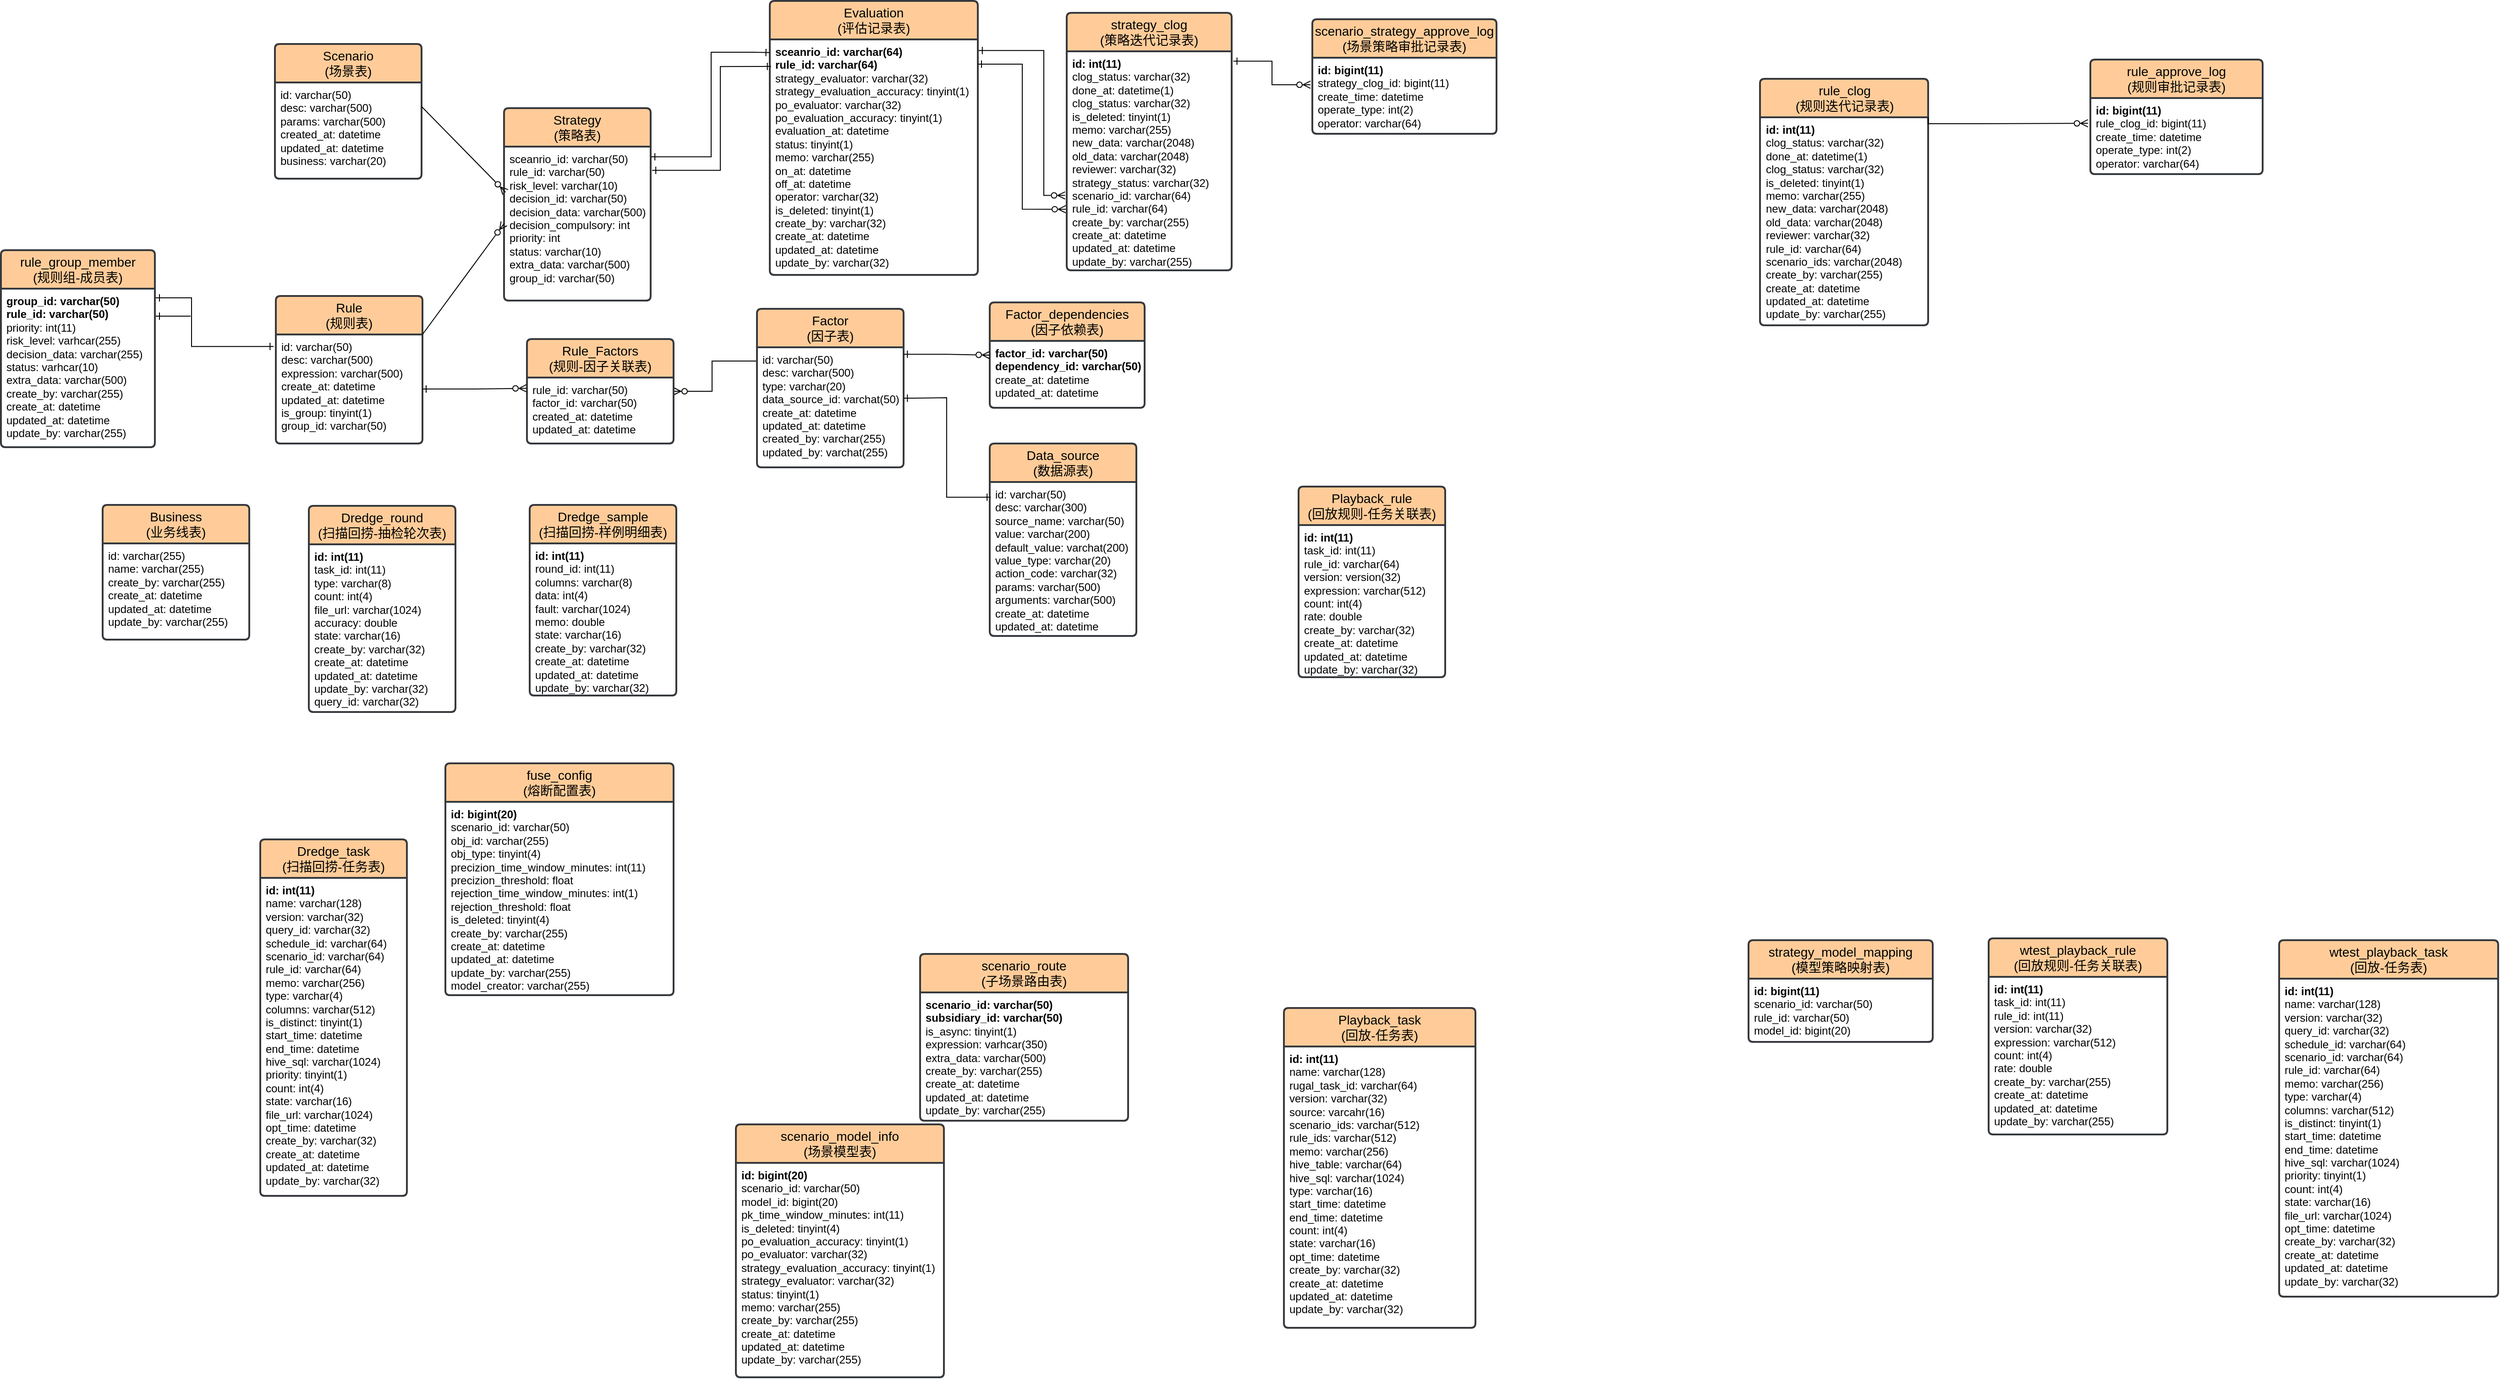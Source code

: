 <mxfile version="21.5.1" type="github">
  <diagram name="第 1 页" id="5t3NjeUMs80RB9Tgrbg6">
    <mxGraphModel dx="2882" dy="1372" grid="0" gridSize="10" guides="1" tooltips="1" connect="1" arrows="1" fold="1" page="0" pageScale="1" pageWidth="827" pageHeight="1169" background="none" math="0" shadow="0">
      <root>
        <mxCell id="0" />
        <mxCell id="1" parent="0" />
        <mxCell id="YN_snYb4k6XouH314AB_-72" style="edgeStyle=orthogonalEdgeStyle;rounded=0;orthogonalLoop=1;jettySize=auto;html=1;exitX=0.75;exitY=0;exitDx=0;exitDy=0;" edge="1" parent="1" source="YN_snYb4k6XouH314AB_-23" target="YN_snYb4k6XouH314AB_-22">
          <mxGeometry relative="1" as="geometry" />
        </mxCell>
        <mxCell id="26_FJcOAuXf4uYJPlZqO-40" value="Rule&lt;br&gt;(规则表)" style="swimlane;childLayout=stackLayout;horizontal=1;startSize=42;horizontalStack=0;rounded=1;fontSize=14;fontStyle=0;strokeWidth=2;resizeParent=0;resizeLast=1;shadow=0;dashed=0;align=center;arcSize=4;whiteSpace=wrap;html=1;fillColor=#ffcc99;strokeColor=#36393d;" parent="1" vertex="1">
          <mxGeometry x="-279" y="404" width="160" height="161" as="geometry">
            <mxRectangle x="42" y="189" width="64" height="42" as="alternateBounds" />
          </mxGeometry>
        </mxCell>
        <mxCell id="26_FJcOAuXf4uYJPlZqO-41" value="id: varchar(50)&lt;br&gt;desc: varchar(500)&lt;br&gt;expression: varchar(500)&lt;br&gt;create_at: datetime&lt;br&gt;updated_at: datetime&lt;br&gt;is_group: tinyint(1)&lt;br&gt;group_id: varchar(50)" style="align=left;strokeColor=none;fillColor=none;spacingLeft=4;fontSize=12;verticalAlign=top;resizable=0;rotatable=0;part=1;html=1;" parent="26_FJcOAuXf4uYJPlZqO-40" vertex="1">
          <mxGeometry y="42" width="160" height="119" as="geometry" />
        </mxCell>
        <mxCell id="26_FJcOAuXf4uYJPlZqO-42" style="edgeStyle=orthogonalEdgeStyle;rounded=0;orthogonalLoop=1;jettySize=auto;html=1;exitX=0.5;exitY=1;exitDx=0;exitDy=0;" parent="26_FJcOAuXf4uYJPlZqO-40" source="26_FJcOAuXf4uYJPlZqO-41" target="26_FJcOAuXf4uYJPlZqO-41" edge="1">
          <mxGeometry relative="1" as="geometry" />
        </mxCell>
        <mxCell id="26_FJcOAuXf4uYJPlZqO-43" value="Scenario&lt;br&gt;(场景表)" style="swimlane;childLayout=stackLayout;horizontal=1;startSize=42;horizontalStack=0;rounded=1;fontSize=14;fontStyle=0;strokeWidth=2;resizeParent=0;resizeLast=1;shadow=0;dashed=0;align=center;arcSize=4;whiteSpace=wrap;html=1;fillColor=#ffcc99;strokeColor=#36393d;" parent="1" vertex="1">
          <mxGeometry x="-280" y="129" width="160" height="147" as="geometry" />
        </mxCell>
        <mxCell id="26_FJcOAuXf4uYJPlZqO-44" value="id: varchar(50)&lt;br&gt;desc: varchar(500)&lt;br&gt;params: varchar(500)&lt;br&gt;created_at: datetime&lt;br&gt;updated_at: datetime&lt;br&gt;business: varchar(20)" style="align=left;strokeColor=none;fillColor=none;spacingLeft=4;fontSize=12;verticalAlign=top;resizable=0;rotatable=0;part=1;html=1;" parent="26_FJcOAuXf4uYJPlZqO-43" vertex="1">
          <mxGeometry y="42" width="160" height="105" as="geometry" />
        </mxCell>
        <mxCell id="26_FJcOAuXf4uYJPlZqO-45" style="edgeStyle=orthogonalEdgeStyle;rounded=0;orthogonalLoop=1;jettySize=auto;html=1;exitX=0.5;exitY=1;exitDx=0;exitDy=0;" parent="26_FJcOAuXf4uYJPlZqO-43" source="26_FJcOAuXf4uYJPlZqO-44" target="26_FJcOAuXf4uYJPlZqO-44" edge="1">
          <mxGeometry relative="1" as="geometry" />
        </mxCell>
        <mxCell id="26_FJcOAuXf4uYJPlZqO-50" value="Factor&lt;br&gt;(因子表)" style="swimlane;childLayout=stackLayout;horizontal=1;startSize=42;horizontalStack=0;rounded=1;fontSize=14;fontStyle=0;strokeWidth=2;resizeParent=0;resizeLast=1;shadow=0;dashed=0;align=center;arcSize=4;whiteSpace=wrap;html=1;fillColor=#ffcc99;strokeColor=#36393d;" parent="1" vertex="1">
          <mxGeometry x="246" y="418" width="160" height="173" as="geometry">
            <mxRectangle x="42" y="189" width="64" height="42" as="alternateBounds" />
          </mxGeometry>
        </mxCell>
        <mxCell id="26_FJcOAuXf4uYJPlZqO-51" value="id: varchar(50)&lt;br&gt;desc: varchar(500)&lt;br&gt;type: varchar(20)&lt;br&gt;data_source_id: varchat(50)&lt;br&gt;create_at: datetime&lt;br&gt;updated_at: datetime&lt;br&gt;created_by: varchar(255)&lt;br&gt;updated_by: varchat(255)" style="align=left;strokeColor=none;fillColor=none;spacingLeft=4;fontSize=12;verticalAlign=top;resizable=0;rotatable=0;part=1;html=1;" parent="26_FJcOAuXf4uYJPlZqO-50" vertex="1">
          <mxGeometry y="42" width="160" height="131" as="geometry" />
        </mxCell>
        <mxCell id="26_FJcOAuXf4uYJPlZqO-52" style="edgeStyle=orthogonalEdgeStyle;rounded=0;orthogonalLoop=1;jettySize=auto;html=1;exitX=0.5;exitY=1;exitDx=0;exitDy=0;" parent="26_FJcOAuXf4uYJPlZqO-50" source="26_FJcOAuXf4uYJPlZqO-51" target="26_FJcOAuXf4uYJPlZqO-51" edge="1">
          <mxGeometry relative="1" as="geometry" />
        </mxCell>
        <mxCell id="26_FJcOAuXf4uYJPlZqO-54" value="Data_source&lt;br&gt;(数据源表)" style="swimlane;childLayout=stackLayout;horizontal=1;startSize=42;horizontalStack=0;rounded=1;fontSize=14;fontStyle=0;strokeWidth=2;resizeParent=0;resizeLast=1;shadow=0;dashed=0;align=center;arcSize=4;whiteSpace=wrap;html=1;fillColor=#ffcc99;strokeColor=#36393d;" parent="1" vertex="1">
          <mxGeometry x="500" y="565" width="160" height="210" as="geometry">
            <mxRectangle x="42" y="189" width="64" height="42" as="alternateBounds" />
          </mxGeometry>
        </mxCell>
        <mxCell id="26_FJcOAuXf4uYJPlZqO-55" value="id: varchar(50)&lt;br&gt;desc: varchar(300)&lt;br&gt;source_name: varchar(50)&lt;br&gt;value: varchar(200)&lt;br&gt;default_value: varchat(200)&lt;br&gt;value_type: varchar(20)&lt;br&gt;action_code: varchar(32)&lt;br&gt;params: varchar(500)&lt;br&gt;arguments: varchar(500)&lt;br&gt;create_at: datetime&lt;br&gt;updated_at: datetime" style="align=left;strokeColor=none;fillColor=none;spacingLeft=4;fontSize=12;verticalAlign=top;resizable=0;rotatable=0;part=1;html=1;" parent="26_FJcOAuXf4uYJPlZqO-54" vertex="1">
          <mxGeometry y="42" width="160" height="168" as="geometry" />
        </mxCell>
        <mxCell id="26_FJcOAuXf4uYJPlZqO-56" style="edgeStyle=orthogonalEdgeStyle;rounded=0;orthogonalLoop=1;jettySize=auto;html=1;exitX=0.5;exitY=1;exitDx=0;exitDy=0;" parent="26_FJcOAuXf4uYJPlZqO-54" source="26_FJcOAuXf4uYJPlZqO-55" target="26_FJcOAuXf4uYJPlZqO-55" edge="1">
          <mxGeometry relative="1" as="geometry" />
        </mxCell>
        <mxCell id="26_FJcOAuXf4uYJPlZqO-61" value="Strategy&lt;br&gt;(策略表)" style="swimlane;childLayout=stackLayout;horizontal=1;startSize=42;horizontalStack=0;rounded=1;fontSize=14;fontStyle=0;strokeWidth=2;resizeParent=0;resizeLast=1;shadow=0;dashed=0;align=center;arcSize=4;whiteSpace=wrap;html=1;fillColor=#ffcc99;strokeColor=#36393d;" parent="1" vertex="1">
          <mxGeometry x="-30" y="199" width="160" height="210" as="geometry">
            <mxRectangle x="42" y="189" width="64" height="42" as="alternateBounds" />
          </mxGeometry>
        </mxCell>
        <mxCell id="26_FJcOAuXf4uYJPlZqO-62" value="sceanrio_id: varchar(50)&lt;br&gt;rule_id: varchar(50)&lt;br&gt;risk_level: varchar(10)&lt;br&gt;decision_id: varchar(50)&lt;br&gt;decision_data: varchar(500)&lt;br&gt;decision_compulsory: int&lt;br&gt;priority: int&lt;br&gt;status: varchar(10)&lt;br&gt;extra_data: varchar(500)&lt;br&gt;group_id: varchar(50)" style="align=left;strokeColor=none;fillColor=none;spacingLeft=4;fontSize=12;verticalAlign=top;resizable=0;rotatable=0;part=1;html=1;" parent="26_FJcOAuXf4uYJPlZqO-61" vertex="1">
          <mxGeometry y="42" width="160" height="168" as="geometry" />
        </mxCell>
        <mxCell id="26_FJcOAuXf4uYJPlZqO-63" style="edgeStyle=orthogonalEdgeStyle;rounded=0;orthogonalLoop=1;jettySize=auto;html=1;exitX=0.5;exitY=1;exitDx=0;exitDy=0;" parent="26_FJcOAuXf4uYJPlZqO-61" source="26_FJcOAuXf4uYJPlZqO-62" target="26_FJcOAuXf4uYJPlZqO-62" edge="1">
          <mxGeometry relative="1" as="geometry" />
        </mxCell>
        <mxCell id="26_FJcOAuXf4uYJPlZqO-64" style="rounded=0;orthogonalLoop=1;jettySize=auto;html=1;exitX=1;exitY=0;exitDx=0;exitDy=0;entryX=0;entryY=0.5;entryDx=0;entryDy=0;startArrow=none;startFill=0;endArrow=ERzeroToMany;endFill=0;" parent="1" source="26_FJcOAuXf4uYJPlZqO-41" target="26_FJcOAuXf4uYJPlZqO-62" edge="1">
          <mxGeometry relative="1" as="geometry" />
        </mxCell>
        <mxCell id="26_FJcOAuXf4uYJPlZqO-65" style="rounded=0;orthogonalLoop=1;jettySize=auto;html=1;exitX=1;exitY=0.25;exitDx=0;exitDy=0;entryX=0.01;entryY=0.296;entryDx=0;entryDy=0;entryPerimeter=0;startArrow=none;startFill=0;endArrow=ERzeroToMany;endFill=0;" parent="1" source="26_FJcOAuXf4uYJPlZqO-44" target="26_FJcOAuXf4uYJPlZqO-62" edge="1">
          <mxGeometry relative="1" as="geometry" />
        </mxCell>
        <mxCell id="26_FJcOAuXf4uYJPlZqO-69" style="rounded=0;orthogonalLoop=1;jettySize=auto;html=1;startArrow=ERzeroToMany;startFill=0;endArrow=none;endFill=0;edgeStyle=orthogonalEdgeStyle;" parent="1" source="26_FJcOAuXf4uYJPlZqO-66" edge="1">
          <mxGeometry relative="1" as="geometry">
            <mxPoint x="245" y="475" as="targetPoint" />
            <Array as="points">
              <mxPoint x="197" y="508" />
              <mxPoint x="197" y="475" />
            </Array>
          </mxGeometry>
        </mxCell>
        <mxCell id="26_FJcOAuXf4uYJPlZqO-66" value="Rule_Factors&lt;br&gt;(规则-因子关联表)" style="swimlane;childLayout=stackLayout;horizontal=1;startSize=42;horizontalStack=0;rounded=1;fontSize=14;fontStyle=0;strokeWidth=2;resizeParent=0;resizeLast=1;shadow=0;dashed=0;align=center;arcSize=4;whiteSpace=wrap;html=1;fillColor=#ffcc99;strokeColor=#36393d;" parent="1" vertex="1">
          <mxGeometry x="-5" y="451" width="160" height="114" as="geometry" />
        </mxCell>
        <mxCell id="26_FJcOAuXf4uYJPlZqO-67" value="rule_id: varchar(50)&lt;br&gt;factor_id: varchar(50)&lt;br&gt;created_at: datetime&lt;br&gt;updated_at: datetime" style="align=left;strokeColor=none;fillColor=none;spacingLeft=4;fontSize=12;verticalAlign=top;resizable=0;rotatable=0;part=1;html=1;" parent="26_FJcOAuXf4uYJPlZqO-66" vertex="1">
          <mxGeometry y="42" width="160" height="72" as="geometry" />
        </mxCell>
        <mxCell id="26_FJcOAuXf4uYJPlZqO-68" style="edgeStyle=orthogonalEdgeStyle;rounded=0;orthogonalLoop=1;jettySize=auto;html=1;exitX=0.5;exitY=1;exitDx=0;exitDy=0;" parent="26_FJcOAuXf4uYJPlZqO-66" source="26_FJcOAuXf4uYJPlZqO-67" target="26_FJcOAuXf4uYJPlZqO-67" edge="1">
          <mxGeometry relative="1" as="geometry" />
        </mxCell>
        <mxCell id="26_FJcOAuXf4uYJPlZqO-70" style="edgeStyle=orthogonalEdgeStyle;rounded=0;orthogonalLoop=1;jettySize=auto;html=1;entryX=-0.003;entryY=0.163;entryDx=0;entryDy=0;entryPerimeter=0;endArrow=ERzeroToMany;endFill=0;startArrow=ERone;startFill=0;" parent="1" source="26_FJcOAuXf4uYJPlZqO-41" target="26_FJcOAuXf4uYJPlZqO-67" edge="1">
          <mxGeometry relative="1" as="geometry" />
        </mxCell>
        <mxCell id="YN_snYb4k6XouH314AB_-1" value="Business&lt;br&gt;(业务线表)" style="swimlane;childLayout=stackLayout;horizontal=1;startSize=42;horizontalStack=0;rounded=1;fontSize=14;fontStyle=0;strokeWidth=2;resizeParent=0;resizeLast=1;shadow=0;dashed=0;align=center;arcSize=4;whiteSpace=wrap;html=1;fillColor=#ffcc99;strokeColor=#36393d;" vertex="1" parent="1">
          <mxGeometry x="-468" y="632" width="160" height="147" as="geometry" />
        </mxCell>
        <mxCell id="YN_snYb4k6XouH314AB_-2" value="id: varchar(255)&lt;br&gt;name: varchar(255)&lt;br&gt;create_by: varchar(255)&lt;br&gt;create_at: datetime&lt;br&gt;updated_at: datetime&lt;br&gt;update_by: varchar(255)" style="align=left;strokeColor=none;fillColor=none;spacingLeft=4;fontSize=12;verticalAlign=top;resizable=0;rotatable=0;part=1;html=1;" vertex="1" parent="YN_snYb4k6XouH314AB_-1">
          <mxGeometry y="42" width="160" height="105" as="geometry" />
        </mxCell>
        <mxCell id="YN_snYb4k6XouH314AB_-3" style="edgeStyle=orthogonalEdgeStyle;rounded=0;orthogonalLoop=1;jettySize=auto;html=1;exitX=0.5;exitY=1;exitDx=0;exitDy=0;" edge="1" parent="YN_snYb4k6XouH314AB_-1" source="YN_snYb4k6XouH314AB_-2" target="YN_snYb4k6XouH314AB_-2">
          <mxGeometry relative="1" as="geometry" />
        </mxCell>
        <mxCell id="YN_snYb4k6XouH314AB_-4" value="Dredge_round&lt;br&gt;(扫描回捞-抽检轮次表)" style="swimlane;childLayout=stackLayout;horizontal=1;startSize=42;horizontalStack=0;rounded=1;fontSize=14;fontStyle=0;strokeWidth=2;resizeParent=0;resizeLast=1;shadow=0;dashed=0;align=center;arcSize=4;whiteSpace=wrap;html=1;fillColor=#ffcc99;strokeColor=#36393d;" vertex="1" parent="1">
          <mxGeometry x="-243" y="633" width="160" height="225" as="geometry" />
        </mxCell>
        <mxCell id="YN_snYb4k6XouH314AB_-5" value="&lt;b&gt;id: int(11)&lt;br&gt;&lt;/b&gt;task_id: int(11)&lt;br&gt;type: varchar(8)&lt;br&gt;count: int(4)&lt;br&gt;file_url: varchar(1024)&lt;br&gt;accuracy: double&lt;br&gt;state: varchar(16)&lt;br&gt;create_by: varchar(32)&lt;br style=&quot;border-color: var(--border-color);&quot;&gt;create_at: datetime&lt;br style=&quot;border-color: var(--border-color);&quot;&gt;updated_at: datetime&lt;br style=&quot;border-color: var(--border-color);&quot;&gt;update_by: varchar(32)&lt;br&gt;query_id: varchar(32)" style="align=left;strokeColor=none;fillColor=none;spacingLeft=4;fontSize=12;verticalAlign=top;resizable=0;rotatable=0;part=1;html=1;" vertex="1" parent="YN_snYb4k6XouH314AB_-4">
          <mxGeometry y="42" width="160" height="183" as="geometry" />
        </mxCell>
        <mxCell id="YN_snYb4k6XouH314AB_-6" style="edgeStyle=orthogonalEdgeStyle;rounded=0;orthogonalLoop=1;jettySize=auto;html=1;exitX=0.5;exitY=1;exitDx=0;exitDy=0;" edge="1" parent="YN_snYb4k6XouH314AB_-4" source="YN_snYb4k6XouH314AB_-5" target="YN_snYb4k6XouH314AB_-5">
          <mxGeometry relative="1" as="geometry" />
        </mxCell>
        <mxCell id="YN_snYb4k6XouH314AB_-7" value="Dredge_sample&lt;br&gt;(扫描回捞-样例明细表)" style="swimlane;childLayout=stackLayout;horizontal=1;startSize=42;horizontalStack=0;rounded=1;fontSize=14;fontStyle=0;strokeWidth=2;resizeParent=0;resizeLast=1;shadow=0;dashed=0;align=center;arcSize=4;whiteSpace=wrap;html=1;fillColor=#ffcc99;strokeColor=#36393d;" vertex="1" parent="1">
          <mxGeometry x="-2" y="632" width="160" height="208" as="geometry" />
        </mxCell>
        <mxCell id="YN_snYb4k6XouH314AB_-8" value="&lt;b&gt;id: int(11)&lt;br&gt;&lt;/b&gt;round_id: int(11)&lt;br&gt;columns: varchar(8)&lt;br&gt;data: int(4)&lt;br&gt;fault: varchar(1024)&lt;br&gt;memo: double&lt;br&gt;state: varchar(16)&lt;br&gt;create_by: varchar(32)&lt;br style=&quot;border-color: var(--border-color);&quot;&gt;create_at: datetime&lt;br style=&quot;border-color: var(--border-color);&quot;&gt;updated_at: datetime&lt;br style=&quot;border-color: var(--border-color);&quot;&gt;update_by: varchar(32)" style="align=left;strokeColor=none;fillColor=none;spacingLeft=4;fontSize=12;verticalAlign=top;resizable=0;rotatable=0;part=1;html=1;" vertex="1" parent="YN_snYb4k6XouH314AB_-7">
          <mxGeometry y="42" width="160" height="166" as="geometry" />
        </mxCell>
        <mxCell id="YN_snYb4k6XouH314AB_-9" style="edgeStyle=orthogonalEdgeStyle;rounded=0;orthogonalLoop=1;jettySize=auto;html=1;exitX=0.5;exitY=1;exitDx=0;exitDy=0;" edge="1" parent="YN_snYb4k6XouH314AB_-7" source="YN_snYb4k6XouH314AB_-8" target="YN_snYb4k6XouH314AB_-8">
          <mxGeometry relative="1" as="geometry" />
        </mxCell>
        <mxCell id="YN_snYb4k6XouH314AB_-10" value="Dredge_task&lt;br&gt;(扫描回捞-任务表)" style="swimlane;childLayout=stackLayout;horizontal=1;startSize=42;horizontalStack=0;rounded=1;fontSize=14;fontStyle=0;strokeWidth=2;resizeParent=0;resizeLast=1;shadow=0;dashed=0;align=center;arcSize=4;whiteSpace=wrap;html=1;fillColor=#ffcc99;strokeColor=#36393d;" vertex="1" parent="1">
          <mxGeometry x="-296" y="997" width="160" height="389" as="geometry" />
        </mxCell>
        <mxCell id="YN_snYb4k6XouH314AB_-11" value="&lt;b&gt;id: int(11)&lt;br&gt;&lt;/b&gt;name: varchar(128)&lt;br&gt;version: varchar(32)&lt;br&gt;query_id: varchar(32)&lt;br&gt;schedule_id: varchar(64)&lt;br&gt;scenario_id: varchar(64)&lt;br&gt;rule_id: varchar(64)&lt;br&gt;memo: varchar(256)&lt;br&gt;type: varchar(4)&lt;br&gt;columns: varchar(512)&lt;br&gt;is_distinct: tinyint(1)&lt;br&gt;start_time: datetime&lt;br&gt;end_time: datetime&lt;br&gt;hive_sql: varchar(1024)&lt;br&gt;priority: tinyint(1)&lt;br&gt;count: int(4)&lt;br&gt;state: varchar(16)&lt;br&gt;file_url: varchar(1024)&lt;br&gt;opt_time: datetime&lt;br&gt;create_by: varchar(32)&lt;br style=&quot;border-color: var(--border-color);&quot;&gt;create_at: datetime&lt;br style=&quot;border-color: var(--border-color);&quot;&gt;updated_at: datetime&lt;br style=&quot;border-color: var(--border-color);&quot;&gt;update_by: varchar(32)" style="align=left;strokeColor=none;fillColor=none;spacingLeft=4;fontSize=12;verticalAlign=top;resizable=0;rotatable=0;part=1;html=1;" vertex="1" parent="YN_snYb4k6XouH314AB_-10">
          <mxGeometry y="42" width="160" height="347" as="geometry" />
        </mxCell>
        <mxCell id="YN_snYb4k6XouH314AB_-12" style="edgeStyle=orthogonalEdgeStyle;rounded=0;orthogonalLoop=1;jettySize=auto;html=1;exitX=0.5;exitY=1;exitDx=0;exitDy=0;" edge="1" parent="YN_snYb4k6XouH314AB_-10" source="YN_snYb4k6XouH314AB_-11" target="YN_snYb4k6XouH314AB_-11">
          <mxGeometry relative="1" as="geometry" />
        </mxCell>
        <mxCell id="YN_snYb4k6XouH314AB_-13" value="Evaluation&lt;br&gt;(评估记录表)" style="swimlane;childLayout=stackLayout;horizontal=1;startSize=42;horizontalStack=0;rounded=1;fontSize=14;fontStyle=0;strokeWidth=2;resizeParent=0;resizeLast=1;shadow=0;dashed=0;align=center;arcSize=4;whiteSpace=wrap;html=1;fillColor=#ffcc99;strokeColor=#36393d;" vertex="1" parent="1">
          <mxGeometry x="260" y="82" width="227" height="299" as="geometry" />
        </mxCell>
        <mxCell id="YN_snYb4k6XouH314AB_-14" value="&lt;b&gt;sceanrio_id: varchar(64)&lt;br&gt;rule_id: varchar(64)&lt;br&gt;&lt;/b&gt;strategy_evaluator: varchar(32)&lt;br&gt;strategy_evaluation_accuracy: tinyint(1)&lt;br&gt;po_evaluator: varchar(32)&lt;br&gt;po_evaluation_accuracy: tinyint(1)&lt;br&gt;evaluation_at: datetime&lt;br&gt;status: tinyint(1)&lt;br&gt;memo: varchar(255)&lt;br&gt;on_at: datetime&lt;br&gt;off_at: datetime&lt;br&gt;operator: varchar(32)&lt;br&gt;is_deleted: tinyint(1)&lt;br&gt;create_by: varchar(32)&lt;br style=&quot;border-color: var(--border-color);&quot;&gt;create_at: datetime&lt;br style=&quot;border-color: var(--border-color);&quot;&gt;updated_at: datetime&lt;br style=&quot;border-color: var(--border-color);&quot;&gt;update_by: varchar(32)" style="align=left;strokeColor=none;fillColor=none;spacingLeft=4;fontSize=12;verticalAlign=top;resizable=0;rotatable=0;part=1;html=1;" vertex="1" parent="YN_snYb4k6XouH314AB_-13">
          <mxGeometry y="42" width="227" height="257" as="geometry" />
        </mxCell>
        <mxCell id="YN_snYb4k6XouH314AB_-15" style="edgeStyle=orthogonalEdgeStyle;rounded=0;orthogonalLoop=1;jettySize=auto;html=1;exitX=0.5;exitY=1;exitDx=0;exitDy=0;" edge="1" parent="YN_snYb4k6XouH314AB_-13" source="YN_snYb4k6XouH314AB_-14" target="YN_snYb4k6XouH314AB_-14">
          <mxGeometry relative="1" as="geometry" />
        </mxCell>
        <mxCell id="YN_snYb4k6XouH314AB_-16" value="Factor_dependencies&lt;br&gt;(因子依赖表)" style="swimlane;childLayout=stackLayout;horizontal=1;startSize=42;horizontalStack=0;rounded=1;fontSize=14;fontStyle=0;strokeWidth=2;resizeParent=0;resizeLast=1;shadow=0;dashed=0;align=center;arcSize=4;whiteSpace=wrap;html=1;fillColor=#ffcc99;strokeColor=#36393d;" vertex="1" parent="1">
          <mxGeometry x="500" y="411" width="169" height="115" as="geometry" />
        </mxCell>
        <mxCell id="YN_snYb4k6XouH314AB_-17" value="&lt;b&gt;factor_id: varchar(50)&lt;br&gt;dependency_id: varchar(50)&lt;/b&gt;&lt;br&gt;create_at: datetime&lt;br&gt;updated_at: datetime" style="align=left;strokeColor=none;fillColor=none;spacingLeft=4;fontSize=12;verticalAlign=top;resizable=0;rotatable=0;part=1;html=1;" vertex="1" parent="YN_snYb4k6XouH314AB_-16">
          <mxGeometry y="42" width="169" height="73" as="geometry" />
        </mxCell>
        <mxCell id="YN_snYb4k6XouH314AB_-18" style="edgeStyle=orthogonalEdgeStyle;rounded=0;orthogonalLoop=1;jettySize=auto;html=1;exitX=0.5;exitY=1;exitDx=0;exitDy=0;" edge="1" parent="YN_snYb4k6XouH314AB_-16" source="YN_snYb4k6XouH314AB_-17" target="YN_snYb4k6XouH314AB_-17">
          <mxGeometry relative="1" as="geometry" />
        </mxCell>
        <mxCell id="YN_snYb4k6XouH314AB_-22" value="fuse_config&lt;br&gt;(熔断配置表)" style="swimlane;childLayout=stackLayout;horizontal=1;startSize=42;horizontalStack=0;rounded=1;fontSize=14;fontStyle=0;strokeWidth=2;resizeParent=0;resizeLast=1;shadow=0;dashed=0;align=center;arcSize=4;whiteSpace=wrap;html=1;fillColor=#ffcc99;strokeColor=#36393d;" vertex="1" parent="1">
          <mxGeometry x="-94" y="914" width="249" height="253" as="geometry" />
        </mxCell>
        <mxCell id="YN_snYb4k6XouH314AB_-23" value="&lt;b&gt;id: bigint(20)&lt;br&gt;&lt;/b&gt;scenario_id: varchar(50)&lt;br&gt;obj_id: varchar(255)&lt;br&gt;obj_type: tinyint(4)&lt;br&gt;precizion_time_window_minutes: int(11)&lt;br&gt;precizion_threshold: float&lt;br&gt;rejection_time_window_minutes: int(1)&lt;br&gt;rejection_threshold: float&lt;br&gt;is_deleted: tinyint(4)&lt;br&gt;create_by: varchar(255)&lt;br style=&quot;border-color: var(--border-color);&quot;&gt;create_at: datetime&lt;br style=&quot;border-color: var(--border-color);&quot;&gt;updated_at: datetime&lt;br style=&quot;border-color: var(--border-color);&quot;&gt;update_by: varchar(255)&lt;br&gt;model_creator: varchar(255)" style="align=left;strokeColor=none;fillColor=none;spacingLeft=4;fontSize=12;verticalAlign=top;resizable=0;rotatable=0;part=1;html=1;" vertex="1" parent="YN_snYb4k6XouH314AB_-22">
          <mxGeometry y="42" width="249" height="211" as="geometry" />
        </mxCell>
        <mxCell id="YN_snYb4k6XouH314AB_-24" style="edgeStyle=orthogonalEdgeStyle;rounded=0;orthogonalLoop=1;jettySize=auto;html=1;exitX=0.5;exitY=1;exitDx=0;exitDy=0;" edge="1" parent="YN_snYb4k6XouH314AB_-22" source="YN_snYb4k6XouH314AB_-23" target="YN_snYb4k6XouH314AB_-23">
          <mxGeometry relative="1" as="geometry" />
        </mxCell>
        <mxCell id="YN_snYb4k6XouH314AB_-25" value="Playback_rule&lt;br&gt;(回放规则-任务关联表)" style="swimlane;childLayout=stackLayout;horizontal=1;startSize=42;horizontalStack=0;rounded=1;fontSize=14;fontStyle=0;strokeWidth=2;resizeParent=0;resizeLast=1;shadow=0;dashed=0;align=center;arcSize=4;whiteSpace=wrap;html=1;fillColor=#ffcc99;strokeColor=#36393d;" vertex="1" parent="1">
          <mxGeometry x="837" y="612" width="160" height="208" as="geometry" />
        </mxCell>
        <mxCell id="YN_snYb4k6XouH314AB_-26" value="&lt;b&gt;id: int(11)&lt;br&gt;&lt;/b&gt;task_id: int(11)&lt;br&gt;rule_id: varchar(64)&lt;br&gt;version: version(32)&lt;br&gt;expression: varchar(512)&lt;br&gt;count: int(4)&lt;br&gt;rate: double&lt;br&gt;create_by: varchar(32)&lt;br style=&quot;border-color: var(--border-color);&quot;&gt;create_at: datetime&lt;br style=&quot;border-color: var(--border-color);&quot;&gt;updated_at: datetime&lt;br style=&quot;border-color: var(--border-color);&quot;&gt;update_by: varchar(32)" style="align=left;strokeColor=none;fillColor=none;spacingLeft=4;fontSize=12;verticalAlign=top;resizable=0;rotatable=0;part=1;html=1;" vertex="1" parent="YN_snYb4k6XouH314AB_-25">
          <mxGeometry y="42" width="160" height="166" as="geometry" />
        </mxCell>
        <mxCell id="YN_snYb4k6XouH314AB_-27" style="edgeStyle=orthogonalEdgeStyle;rounded=0;orthogonalLoop=1;jettySize=auto;html=1;exitX=0.5;exitY=1;exitDx=0;exitDy=0;" edge="1" parent="YN_snYb4k6XouH314AB_-25" source="YN_snYb4k6XouH314AB_-26" target="YN_snYb4k6XouH314AB_-26">
          <mxGeometry relative="1" as="geometry" />
        </mxCell>
        <mxCell id="YN_snYb4k6XouH314AB_-31" value="Playback_task&lt;br&gt;(回放-任务表)" style="swimlane;childLayout=stackLayout;horizontal=1;startSize=42;horizontalStack=0;rounded=1;fontSize=14;fontStyle=0;strokeWidth=2;resizeParent=0;resizeLast=1;shadow=0;dashed=0;align=center;arcSize=4;whiteSpace=wrap;html=1;fillColor=#ffcc99;strokeColor=#36393d;" vertex="1" parent="1">
          <mxGeometry x="821" y="1181" width="209" height="349" as="geometry" />
        </mxCell>
        <mxCell id="YN_snYb4k6XouH314AB_-32" value="&lt;b&gt;id: int(11)&lt;br&gt;&lt;/b&gt;name: varchar(128)&lt;br&gt;rugal_task_id: varchar(64)&lt;br&gt;version: varchar(32)&lt;br&gt;source: varcahr(16)&lt;br&gt;scenario_ids: varchar(512)&lt;br&gt;rule_ids: varchar(512)&lt;br&gt;memo: varchar(256)&lt;br&gt;hive_table: varchar(64)&lt;br&gt;hive_sql: varchar(1024)&lt;br&gt;type: varchar(16)&lt;br&gt;start_time: datetime&lt;br&gt;end_time: datetime&lt;br&gt;count: int(4)&lt;br&gt;state: varchar(16)&lt;br&gt;opt_time: datetime&lt;br&gt;create_by: varchar(32)&lt;br style=&quot;border-color: var(--border-color);&quot;&gt;create_at: datetime&lt;br style=&quot;border-color: var(--border-color);&quot;&gt;updated_at: datetime&lt;br style=&quot;border-color: var(--border-color);&quot;&gt;update_by: varchar(32)" style="align=left;strokeColor=none;fillColor=none;spacingLeft=4;fontSize=12;verticalAlign=top;resizable=0;rotatable=0;part=1;html=1;" vertex="1" parent="YN_snYb4k6XouH314AB_-31">
          <mxGeometry y="42" width="209" height="307" as="geometry" />
        </mxCell>
        <mxCell id="YN_snYb4k6XouH314AB_-33" style="edgeStyle=orthogonalEdgeStyle;rounded=0;orthogonalLoop=1;jettySize=auto;html=1;exitX=0.5;exitY=1;exitDx=0;exitDy=0;" edge="1" parent="YN_snYb4k6XouH314AB_-31" source="YN_snYb4k6XouH314AB_-32" target="YN_snYb4k6XouH314AB_-32">
          <mxGeometry relative="1" as="geometry" />
        </mxCell>
        <mxCell id="YN_snYb4k6XouH314AB_-38" value="rule_approve_log&lt;br&gt;(规则审批记录表)" style="swimlane;childLayout=stackLayout;horizontal=1;startSize=42;horizontalStack=0;rounded=1;fontSize=14;fontStyle=0;strokeWidth=2;resizeParent=0;resizeLast=1;shadow=0;dashed=0;align=center;arcSize=4;whiteSpace=wrap;html=1;fillColor=#ffcc99;strokeColor=#36393d;" vertex="1" parent="1">
          <mxGeometry x="1701" y="146" width="188" height="125" as="geometry" />
        </mxCell>
        <mxCell id="YN_snYb4k6XouH314AB_-39" value="&lt;b&gt;id: bigint(11)&lt;br&gt;&lt;/b&gt;rule_clog_id: bigint(11)&lt;br&gt;create_time: datetime&lt;br&gt;operate_type: int(2)&lt;br&gt;operator: varchar(64)" style="align=left;strokeColor=none;fillColor=none;spacingLeft=4;fontSize=12;verticalAlign=top;resizable=0;rotatable=0;part=1;html=1;" vertex="1" parent="YN_snYb4k6XouH314AB_-38">
          <mxGeometry y="42" width="188" height="83" as="geometry" />
        </mxCell>
        <mxCell id="YN_snYb4k6XouH314AB_-40" style="edgeStyle=orthogonalEdgeStyle;rounded=0;orthogonalLoop=1;jettySize=auto;html=1;exitX=0.5;exitY=1;exitDx=0;exitDy=0;" edge="1" parent="YN_snYb4k6XouH314AB_-38" source="YN_snYb4k6XouH314AB_-39" target="YN_snYb4k6XouH314AB_-39">
          <mxGeometry relative="1" as="geometry" />
        </mxCell>
        <mxCell id="YN_snYb4k6XouH314AB_-41" value="rule_clog&lt;br&gt;(规则迭代记录表)" style="swimlane;childLayout=stackLayout;horizontal=1;startSize=42;horizontalStack=0;rounded=1;fontSize=14;fontStyle=0;strokeWidth=2;resizeParent=0;resizeLast=1;shadow=0;dashed=0;align=center;arcSize=4;whiteSpace=wrap;html=1;fillColor=#ffcc99;strokeColor=#36393d;" vertex="1" parent="1">
          <mxGeometry x="1340.5" y="167" width="183.5" height="269" as="geometry" />
        </mxCell>
        <mxCell id="YN_snYb4k6XouH314AB_-42" value="&lt;b&gt;id: int(11)&lt;br&gt;&lt;/b&gt;clog_status: varchar(32)&lt;br&gt;done_at: datetime(1)&lt;br&gt;clog_status: varchar(32)&lt;br&gt;is_deleted: tinyint(1)&lt;br&gt;memo: varchar(255)&lt;br&gt;new_data: varchar(2048)&lt;br&gt;old_data: varchar(2048)&lt;br&gt;reviewer: varchar(32)&lt;br&gt;rule_id: varchar(64)&lt;br&gt;scenario_ids: varchar(2048)&lt;br&gt;create_by: varchar(255)&lt;br style=&quot;border-color: var(--border-color);&quot;&gt;create_at: datetime&lt;br style=&quot;border-color: var(--border-color);&quot;&gt;updated_at: datetime&lt;br style=&quot;border-color: var(--border-color);&quot;&gt;update_by: varchar(255)" style="align=left;strokeColor=none;fillColor=none;spacingLeft=4;fontSize=12;verticalAlign=top;resizable=0;rotatable=0;part=1;html=1;" vertex="1" parent="YN_snYb4k6XouH314AB_-41">
          <mxGeometry y="42" width="183.5" height="227" as="geometry" />
        </mxCell>
        <mxCell id="YN_snYb4k6XouH314AB_-44" value="rule_group_member&lt;br&gt;(规则组-成员表)" style="swimlane;childLayout=stackLayout;horizontal=1;startSize=42;horizontalStack=0;rounded=1;fontSize=14;fontStyle=0;strokeWidth=2;resizeParent=0;resizeLast=1;shadow=0;dashed=0;align=center;arcSize=4;whiteSpace=wrap;html=1;fillColor=#ffcc99;strokeColor=#36393d;" vertex="1" parent="1">
          <mxGeometry x="-579" y="354" width="168" height="215" as="geometry" />
        </mxCell>
        <mxCell id="YN_snYb4k6XouH314AB_-45" value="&lt;b&gt;group_id: varchar(50)&lt;/b&gt;&lt;br&gt;&lt;b&gt;rule_id: varchar(50)&lt;br&gt;&lt;/b&gt;priority: int(11)&lt;br&gt;risk_level: varhcar(255)&lt;br&gt;decision_data: varchar(255)&lt;br&gt;status: varhcar(10)&lt;br&gt;extra_data: varchar(500)&lt;br&gt;create_by: varchar(255)&lt;br style=&quot;border-color: var(--border-color);&quot;&gt;create_at: datetime&lt;br style=&quot;border-color: var(--border-color);&quot;&gt;updated_at: datetime&lt;br style=&quot;border-color: var(--border-color);&quot;&gt;update_by: varchar(255)" style="align=left;strokeColor=none;fillColor=none;spacingLeft=4;fontSize=12;verticalAlign=top;resizable=0;rotatable=0;part=1;html=1;" vertex="1" parent="YN_snYb4k6XouH314AB_-44">
          <mxGeometry y="42" width="168" height="173" as="geometry" />
        </mxCell>
        <mxCell id="YN_snYb4k6XouH314AB_-46" style="edgeStyle=orthogonalEdgeStyle;rounded=0;orthogonalLoop=1;jettySize=auto;html=1;exitX=0.5;exitY=1;exitDx=0;exitDy=0;" edge="1" parent="YN_snYb4k6XouH314AB_-44" source="YN_snYb4k6XouH314AB_-45" target="YN_snYb4k6XouH314AB_-45">
          <mxGeometry relative="1" as="geometry" />
        </mxCell>
        <mxCell id="YN_snYb4k6XouH314AB_-47" value="scenario_model_info&lt;br&gt;(场景模型表)" style="swimlane;childLayout=stackLayout;horizontal=1;startSize=42;horizontalStack=0;rounded=1;fontSize=14;fontStyle=0;strokeWidth=2;resizeParent=0;resizeLast=1;shadow=0;dashed=0;align=center;arcSize=4;whiteSpace=wrap;html=1;fillColor=#ffcc99;strokeColor=#36393d;" vertex="1" parent="1">
          <mxGeometry x="223" y="1308" width="227" height="276" as="geometry" />
        </mxCell>
        <mxCell id="YN_snYb4k6XouH314AB_-48" value="&lt;b&gt;id: bigint(20)&lt;/b&gt;&lt;br&gt;scenario_id: varchar(50)&lt;br&gt;model_id: bigint(20)&lt;br&gt;pk_time_window_minutes: int(11)&lt;br&gt;is_deleted: tinyint(4)&lt;br&gt;po_evaluation_accuracy: tinyint(1)&lt;br&gt;po_evaluator: varchar(32)&lt;br&gt;strategy_evaluation_accuracy: tinyint(1)&lt;br&gt;strategy_evaluator: varchar(32)&lt;br&gt;status: tinyint(1)&lt;br&gt;memo: varchar(255)&lt;br&gt;create_by: varchar(255)&lt;br style=&quot;border-color: var(--border-color);&quot;&gt;create_at: datetime&lt;br style=&quot;border-color: var(--border-color);&quot;&gt;updated_at: datetime&lt;br style=&quot;border-color: var(--border-color);&quot;&gt;update_by: varchar(255)" style="align=left;strokeColor=none;fillColor=none;spacingLeft=4;fontSize=12;verticalAlign=top;resizable=0;rotatable=0;part=1;html=1;" vertex="1" parent="YN_snYb4k6XouH314AB_-47">
          <mxGeometry y="42" width="227" height="234" as="geometry" />
        </mxCell>
        <mxCell id="YN_snYb4k6XouH314AB_-49" style="edgeStyle=orthogonalEdgeStyle;rounded=0;orthogonalLoop=1;jettySize=auto;html=1;exitX=0.5;exitY=1;exitDx=0;exitDy=0;" edge="1" parent="YN_snYb4k6XouH314AB_-47" source="YN_snYb4k6XouH314AB_-48" target="YN_snYb4k6XouH314AB_-48">
          <mxGeometry relative="1" as="geometry" />
        </mxCell>
        <mxCell id="YN_snYb4k6XouH314AB_-50" value="scenario_route&lt;br&gt;(子场景路由表)" style="swimlane;childLayout=stackLayout;horizontal=1;startSize=42;horizontalStack=0;rounded=1;fontSize=14;fontStyle=0;strokeWidth=2;resizeParent=0;resizeLast=1;shadow=0;dashed=0;align=center;arcSize=4;whiteSpace=wrap;html=1;fillColor=#ffcc99;strokeColor=#36393d;" vertex="1" parent="1">
          <mxGeometry x="424" y="1122" width="227" height="182" as="geometry" />
        </mxCell>
        <mxCell id="YN_snYb4k6XouH314AB_-51" value="&lt;b&gt;scenario_id: varchar(50)&lt;/b&gt;&lt;br&gt;&lt;b&gt;subsidiary_id: varchar(50)&lt;/b&gt;&lt;br&gt;is_async: tinyint(1)&lt;br&gt;expression: varhcar(350)&lt;br&gt;extra_data: varchar(500)&lt;br&gt;create_by: varchar(255)&lt;br style=&quot;border-color: var(--border-color);&quot;&gt;create_at: datetime&lt;br style=&quot;border-color: var(--border-color);&quot;&gt;updated_at: datetime&lt;br style=&quot;border-color: var(--border-color);&quot;&gt;update_by: varchar(255)" style="align=left;strokeColor=none;fillColor=none;spacingLeft=4;fontSize=12;verticalAlign=top;resizable=0;rotatable=0;part=1;html=1;" vertex="1" parent="YN_snYb4k6XouH314AB_-50">
          <mxGeometry y="42" width="227" height="140" as="geometry" />
        </mxCell>
        <mxCell id="YN_snYb4k6XouH314AB_-52" style="edgeStyle=orthogonalEdgeStyle;rounded=0;orthogonalLoop=1;jettySize=auto;html=1;exitX=0.5;exitY=1;exitDx=0;exitDy=0;" edge="1" parent="YN_snYb4k6XouH314AB_-50" source="YN_snYb4k6XouH314AB_-51" target="YN_snYb4k6XouH314AB_-51">
          <mxGeometry relative="1" as="geometry" />
        </mxCell>
        <mxCell id="YN_snYb4k6XouH314AB_-53" value="scenario_strategy_approve_log&lt;br&gt;(场景策略审批记录表)" style="swimlane;childLayout=stackLayout;horizontal=1;startSize=42;horizontalStack=0;rounded=1;fontSize=14;fontStyle=0;strokeWidth=2;resizeParent=0;resizeLast=1;shadow=0;dashed=0;align=center;arcSize=4;whiteSpace=wrap;html=1;fillColor=#ffcc99;strokeColor=#36393d;" vertex="1" parent="1">
          <mxGeometry x="852" y="102" width="201" height="125" as="geometry">
            <mxRectangle x="1859" y="812" width="230" height="46" as="alternateBounds" />
          </mxGeometry>
        </mxCell>
        <mxCell id="YN_snYb4k6XouH314AB_-54" value="&lt;b&gt;id: bigint(11)&lt;br&gt;&lt;/b&gt;strategy_clog_id: bigint(11)&lt;br&gt;create_time: datetime&lt;br&gt;operate_type: int(2)&lt;br&gt;operator: varchar(64)" style="align=left;strokeColor=none;fillColor=none;spacingLeft=4;fontSize=12;verticalAlign=top;resizable=0;rotatable=0;part=1;html=1;" vertex="1" parent="YN_snYb4k6XouH314AB_-53">
          <mxGeometry y="42" width="201" height="83" as="geometry" />
        </mxCell>
        <mxCell id="YN_snYb4k6XouH314AB_-55" style="edgeStyle=orthogonalEdgeStyle;rounded=0;orthogonalLoop=1;jettySize=auto;html=1;exitX=0.5;exitY=1;exitDx=0;exitDy=0;" edge="1" parent="YN_snYb4k6XouH314AB_-53" source="YN_snYb4k6XouH314AB_-54" target="YN_snYb4k6XouH314AB_-54">
          <mxGeometry relative="1" as="geometry" />
        </mxCell>
        <mxCell id="YN_snYb4k6XouH314AB_-56" value="strategy_clog&lt;br&gt;(策略迭代记录表)" style="swimlane;childLayout=stackLayout;horizontal=1;startSize=42;horizontalStack=0;rounded=1;fontSize=14;fontStyle=0;strokeWidth=2;resizeParent=0;resizeLast=1;shadow=0;dashed=0;align=center;arcSize=4;whiteSpace=wrap;html=1;fillColor=#ffcc99;strokeColor=#36393d;" vertex="1" parent="1">
          <mxGeometry x="584" y="95" width="180" height="281" as="geometry" />
        </mxCell>
        <mxCell id="YN_snYb4k6XouH314AB_-57" value="&lt;b&gt;id: int(11)&lt;br&gt;&lt;/b&gt;clog_status: varchar(32)&lt;br&gt;done_at: datetime(1)&lt;br&gt;clog_status: varchar(32)&lt;br&gt;is_deleted: tinyint(1)&lt;br&gt;memo: varchar(255)&lt;br&gt;new_data: varchar(2048)&lt;br&gt;old_data: varchar(2048)&lt;br&gt;reviewer: varchar(32)&lt;br&gt;strategy_status: varchar(32)&lt;br style=&quot;border-color: var(--border-color);&quot;&gt;scenario_id: varchar(64)&lt;br&gt;rule_id: varchar(64)&lt;br style=&quot;border-color: var(--border-color);&quot;&gt;create_by: varchar(255)&lt;br style=&quot;border-color: var(--border-color);&quot;&gt;create_at: datetime&lt;br style=&quot;border-color: var(--border-color);&quot;&gt;updated_at: datetime&lt;br style=&quot;border-color: var(--border-color);&quot;&gt;update_by: varchar(255)" style="align=left;strokeColor=none;fillColor=none;spacingLeft=4;fontSize=12;verticalAlign=top;resizable=0;rotatable=0;part=1;html=1;" vertex="1" parent="YN_snYb4k6XouH314AB_-56">
          <mxGeometry y="42" width="180" height="239" as="geometry" />
        </mxCell>
        <mxCell id="YN_snYb4k6XouH314AB_-58" style="edgeStyle=orthogonalEdgeStyle;rounded=0;orthogonalLoop=1;jettySize=auto;html=1;exitX=0.5;exitY=1;exitDx=0;exitDy=0;" edge="1" parent="YN_snYb4k6XouH314AB_-56" source="YN_snYb4k6XouH314AB_-57" target="YN_snYb4k6XouH314AB_-57">
          <mxGeometry relative="1" as="geometry" />
        </mxCell>
        <mxCell id="YN_snYb4k6XouH314AB_-59" value="strategy_model_mapping&lt;br&gt;(模型策略映射表)" style="swimlane;childLayout=stackLayout;horizontal=1;startSize=42;horizontalStack=0;rounded=1;fontSize=14;fontStyle=0;strokeWidth=2;resizeParent=0;resizeLast=1;shadow=0;dashed=0;align=center;arcSize=4;whiteSpace=wrap;html=1;fillColor=#ffcc99;strokeColor=#36393d;" vertex="1" parent="1">
          <mxGeometry x="1328" y="1107" width="201" height="111" as="geometry" />
        </mxCell>
        <mxCell id="YN_snYb4k6XouH314AB_-60" value="&lt;b&gt;id: bigint(11)&lt;br&gt;&lt;/b&gt;scenario_id: varchar(50)&lt;br&gt;rule_id: varchar(50)&lt;br&gt;model_id: bigint(20)" style="align=left;strokeColor=none;fillColor=none;spacingLeft=4;fontSize=12;verticalAlign=top;resizable=0;rotatable=0;part=1;html=1;" vertex="1" parent="YN_snYb4k6XouH314AB_-59">
          <mxGeometry y="42" width="201" height="69" as="geometry" />
        </mxCell>
        <mxCell id="YN_snYb4k6XouH314AB_-61" style="edgeStyle=orthogonalEdgeStyle;rounded=0;orthogonalLoop=1;jettySize=auto;html=1;exitX=0.5;exitY=1;exitDx=0;exitDy=0;" edge="1" parent="YN_snYb4k6XouH314AB_-59" source="YN_snYb4k6XouH314AB_-60" target="YN_snYb4k6XouH314AB_-60">
          <mxGeometry relative="1" as="geometry" />
        </mxCell>
        <mxCell id="YN_snYb4k6XouH314AB_-62" value="wtest_playback_rule&lt;br&gt;(回放规则-任务关联表)" style="swimlane;childLayout=stackLayout;horizontal=1;startSize=42;horizontalStack=0;rounded=1;fontSize=14;fontStyle=0;strokeWidth=2;resizeParent=0;resizeLast=1;shadow=0;dashed=0;align=center;arcSize=4;whiteSpace=wrap;html=1;fillColor=#ffcc99;strokeColor=#36393d;" vertex="1" parent="1">
          <mxGeometry x="1590" y="1105" width="195" height="214" as="geometry" />
        </mxCell>
        <mxCell id="YN_snYb4k6XouH314AB_-63" value="&lt;b&gt;id: int(11)&lt;br&gt;&lt;/b&gt;task_id: int(11)&lt;br&gt;rule_id: int(11)&lt;br&gt;version: varchar(32)&lt;br&gt;expression: varchar(512)&lt;br&gt;count: int(4)&lt;br&gt;rate: double&lt;br&gt;create_by: varchar(255)&lt;br style=&quot;border-color: var(--border-color);&quot;&gt;create_at: datetime&lt;br style=&quot;border-color: var(--border-color);&quot;&gt;updated_at: datetime&lt;br style=&quot;border-color: var(--border-color);&quot;&gt;update_by: varchar(255)" style="align=left;strokeColor=none;fillColor=none;spacingLeft=4;fontSize=12;verticalAlign=top;resizable=0;rotatable=0;part=1;html=1;" vertex="1" parent="YN_snYb4k6XouH314AB_-62">
          <mxGeometry y="42" width="195" height="172" as="geometry" />
        </mxCell>
        <mxCell id="YN_snYb4k6XouH314AB_-64" style="edgeStyle=orthogonalEdgeStyle;rounded=0;orthogonalLoop=1;jettySize=auto;html=1;exitX=0.5;exitY=1;exitDx=0;exitDy=0;" edge="1" parent="YN_snYb4k6XouH314AB_-62" source="YN_snYb4k6XouH314AB_-63" target="YN_snYb4k6XouH314AB_-63">
          <mxGeometry relative="1" as="geometry" />
        </mxCell>
        <mxCell id="YN_snYb4k6XouH314AB_-65" value="wtest_playback_task&lt;br&gt;(回放-任务表)" style="swimlane;childLayout=stackLayout;horizontal=1;startSize=42;horizontalStack=0;rounded=1;fontSize=14;fontStyle=0;strokeWidth=2;resizeParent=0;resizeLast=1;shadow=0;dashed=0;align=center;arcSize=4;whiteSpace=wrap;html=1;fillColor=#ffcc99;strokeColor=#36393d;" vertex="1" parent="1">
          <mxGeometry x="1907" y="1107" width="239" height="389" as="geometry" />
        </mxCell>
        <mxCell id="YN_snYb4k6XouH314AB_-66" value="&lt;b&gt;id: int(11)&lt;br&gt;&lt;/b&gt;name: varchar(128)&lt;br&gt;version: varchar(32)&lt;br&gt;query_id: varchar(32)&lt;br&gt;schedule_id: varchar(64)&lt;br&gt;scenario_id: varchar(64)&lt;br&gt;rule_id: varchar(64)&lt;br&gt;memo: varchar(256)&lt;br&gt;type: varchar(4)&lt;br&gt;columns: varchar(512)&lt;br&gt;is_distinct: tinyint(1)&lt;br&gt;start_time: datetime&lt;br&gt;end_time: datetime&lt;br&gt;hive_sql: varchar(1024)&lt;br&gt;priority: tinyint(1)&lt;br&gt;count: int(4)&lt;br&gt;state: varchar(16)&lt;br&gt;file_url: varchar(1024)&lt;br&gt;opt_time: datetime&lt;br&gt;create_by: varchar(32)&lt;br style=&quot;border-color: var(--border-color);&quot;&gt;create_at: datetime&lt;br style=&quot;border-color: var(--border-color);&quot;&gt;updated_at: datetime&lt;br style=&quot;border-color: var(--border-color);&quot;&gt;update_by: varchar(32)" style="align=left;strokeColor=none;fillColor=none;spacingLeft=4;fontSize=12;verticalAlign=top;resizable=0;rotatable=0;part=1;html=1;" vertex="1" parent="YN_snYb4k6XouH314AB_-65">
          <mxGeometry y="42" width="239" height="347" as="geometry" />
        </mxCell>
        <mxCell id="YN_snYb4k6XouH314AB_-67" style="edgeStyle=orthogonalEdgeStyle;rounded=0;orthogonalLoop=1;jettySize=auto;html=1;exitX=0.5;exitY=1;exitDx=0;exitDy=0;" edge="1" parent="YN_snYb4k6XouH314AB_-65" source="YN_snYb4k6XouH314AB_-66" target="YN_snYb4k6XouH314AB_-66">
          <mxGeometry relative="1" as="geometry" />
        </mxCell>
        <mxCell id="YN_snYb4k6XouH314AB_-69" style="edgeStyle=orthogonalEdgeStyle;rounded=0;orthogonalLoop=1;jettySize=auto;html=1;entryX=-0.027;entryY=0.135;entryDx=0;entryDy=0;endArrow=ERone;endFill=0;startArrow=ERone;startFill=0;entryPerimeter=0;" edge="1" parent="1">
          <mxGeometry relative="1" as="geometry">
            <Array as="points">
              <mxPoint x="-371" y="406" />
              <mxPoint x="-371" y="459" />
            </Array>
            <mxPoint x="-410" y="406" as="sourcePoint" />
            <mxPoint x="-281.32" y="459.065" as="targetPoint" />
          </mxGeometry>
        </mxCell>
        <mxCell id="YN_snYb4k6XouH314AB_-70" value="" style="endArrow=none;html=1;rounded=0;startArrow=ERone;startFill=0;" edge="1" parent="1">
          <mxGeometry width="50" height="50" relative="1" as="geometry">
            <mxPoint x="-410" y="426" as="sourcePoint" />
            <mxPoint x="-372" y="426" as="targetPoint" />
          </mxGeometry>
        </mxCell>
        <mxCell id="YN_snYb4k6XouH314AB_-71" style="edgeStyle=orthogonalEdgeStyle;rounded=0;orthogonalLoop=1;jettySize=auto;html=1;exitX=1;exitY=0;exitDx=0;exitDy=0;entryX=-0.014;entryY=0.332;entryDx=0;entryDy=0;entryPerimeter=0;endArrow=ERzeroToMany;endFill=0;" edge="1" parent="1" source="YN_snYb4k6XouH314AB_-42" target="YN_snYb4k6XouH314AB_-39">
          <mxGeometry relative="1" as="geometry">
            <Array as="points">
              <mxPoint x="1567" y="216" />
              <mxPoint x="1635" y="216" />
            </Array>
          </mxGeometry>
        </mxCell>
        <mxCell id="YN_snYb4k6XouH314AB_-75" style="edgeStyle=orthogonalEdgeStyle;rounded=0;orthogonalLoop=1;jettySize=auto;html=1;exitX=1.001;exitY=0.424;exitDx=0;exitDy=0;entryX=0.007;entryY=0.099;entryDx=0;entryDy=0;entryPerimeter=0;startArrow=ERone;startFill=0;exitPerimeter=0;endArrow=ERone;endFill=0;" edge="1" parent="1" source="26_FJcOAuXf4uYJPlZqO-51" target="26_FJcOAuXf4uYJPlZqO-55">
          <mxGeometry relative="1" as="geometry">
            <Array as="points">
              <mxPoint x="415" y="516" />
              <mxPoint x="453" y="515" />
              <mxPoint x="453" y="463" />
            </Array>
          </mxGeometry>
        </mxCell>
        <mxCell id="YN_snYb4k6XouH314AB_-76" style="edgeStyle=orthogonalEdgeStyle;rounded=0;orthogonalLoop=1;jettySize=auto;html=1;exitX=0.985;exitY=0.066;exitDx=0;exitDy=0;entryX=-0.014;entryY=0.056;entryDx=0;entryDy=0;entryPerimeter=0;exitPerimeter=0;startArrow=ERone;startFill=0;endArrow=ERone;endFill=0;" edge="1" parent="1">
          <mxGeometry relative="1" as="geometry">
            <mxPoint x="130.6" y="252.088" as="sourcePoint" />
            <mxPoint x="259.822" y="138.392" as="targetPoint" />
            <Array as="points">
              <mxPoint x="196" y="252" />
              <mxPoint x="196" y="138" />
              <mxPoint x="241" y="138" />
            </Array>
          </mxGeometry>
        </mxCell>
        <mxCell id="YN_snYb4k6XouH314AB_-80" style="edgeStyle=orthogonalEdgeStyle;rounded=0;orthogonalLoop=1;jettySize=auto;html=1;exitX=1.01;exitY=0.154;exitDx=0;exitDy=0;entryX=0.006;entryY=0.115;entryDx=0;entryDy=0;entryPerimeter=0;exitPerimeter=0;startArrow=ERone;startFill=0;endArrow=ERone;endFill=0;" edge="1" parent="1" source="26_FJcOAuXf4uYJPlZqO-62" target="YN_snYb4k6XouH314AB_-14">
          <mxGeometry relative="1" as="geometry">
            <Array as="points">
              <mxPoint x="206" y="267" />
              <mxPoint x="206" y="154" />
            </Array>
          </mxGeometry>
        </mxCell>
        <mxCell id="YN_snYb4k6XouH314AB_-81" style="edgeStyle=orthogonalEdgeStyle;rounded=0;orthogonalLoop=1;jettySize=auto;html=1;exitX=1.004;exitY=0.047;exitDx=0;exitDy=0;entryX=-0.01;entryY=0.658;entryDx=0;entryDy=0;entryPerimeter=0;exitPerimeter=0;startArrow=ERone;startFill=0;endArrow=ERzeroToMany;endFill=0;" edge="1" parent="1" source="YN_snYb4k6XouH314AB_-14" target="YN_snYb4k6XouH314AB_-57">
          <mxGeometry relative="1" as="geometry">
            <Array as="points">
              <mxPoint x="559" y="136" />
              <mxPoint x="559" y="294" />
            </Array>
          </mxGeometry>
        </mxCell>
        <mxCell id="YN_snYb4k6XouH314AB_-82" style="edgeStyle=orthogonalEdgeStyle;rounded=0;orthogonalLoop=1;jettySize=auto;html=1;exitX=1;exitY=0.105;exitDx=0;exitDy=0;entryX=-0.006;entryY=0.721;entryDx=0;entryDy=0;entryPerimeter=0;exitPerimeter=0;startArrow=ERone;startFill=0;endArrow=ERzeroToMany;endFill=0;" edge="1" parent="1" source="YN_snYb4k6XouH314AB_-14" target="YN_snYb4k6XouH314AB_-57">
          <mxGeometry relative="1" as="geometry" />
        </mxCell>
        <mxCell id="YN_snYb4k6XouH314AB_-83" style="edgeStyle=orthogonalEdgeStyle;rounded=0;orthogonalLoop=1;jettySize=auto;html=1;exitX=1.01;exitY=0.045;exitDx=0;exitDy=0;entryX=-0.01;entryY=0.355;entryDx=0;entryDy=0;entryPerimeter=0;exitPerimeter=0;startArrow=ERone;startFill=0;endArrow=ERzeroToMany;endFill=0;" edge="1" parent="1" source="YN_snYb4k6XouH314AB_-57" target="YN_snYb4k6XouH314AB_-54">
          <mxGeometry relative="1" as="geometry" />
        </mxCell>
        <mxCell id="YN_snYb4k6XouH314AB_-84" style="edgeStyle=orthogonalEdgeStyle;rounded=0;orthogonalLoop=1;jettySize=auto;html=1;exitX=1.001;exitY=0.058;exitDx=0;exitDy=0;entryX=0;entryY=0.5;entryDx=0;entryDy=0;exitPerimeter=0;startArrow=ERone;startFill=0;endArrow=ERzeroToMany;endFill=0;" edge="1" parent="1" source="26_FJcOAuXf4uYJPlZqO-51" target="YN_snYb4k6XouH314AB_-16">
          <mxGeometry relative="1" as="geometry" />
        </mxCell>
      </root>
    </mxGraphModel>
  </diagram>
</mxfile>
